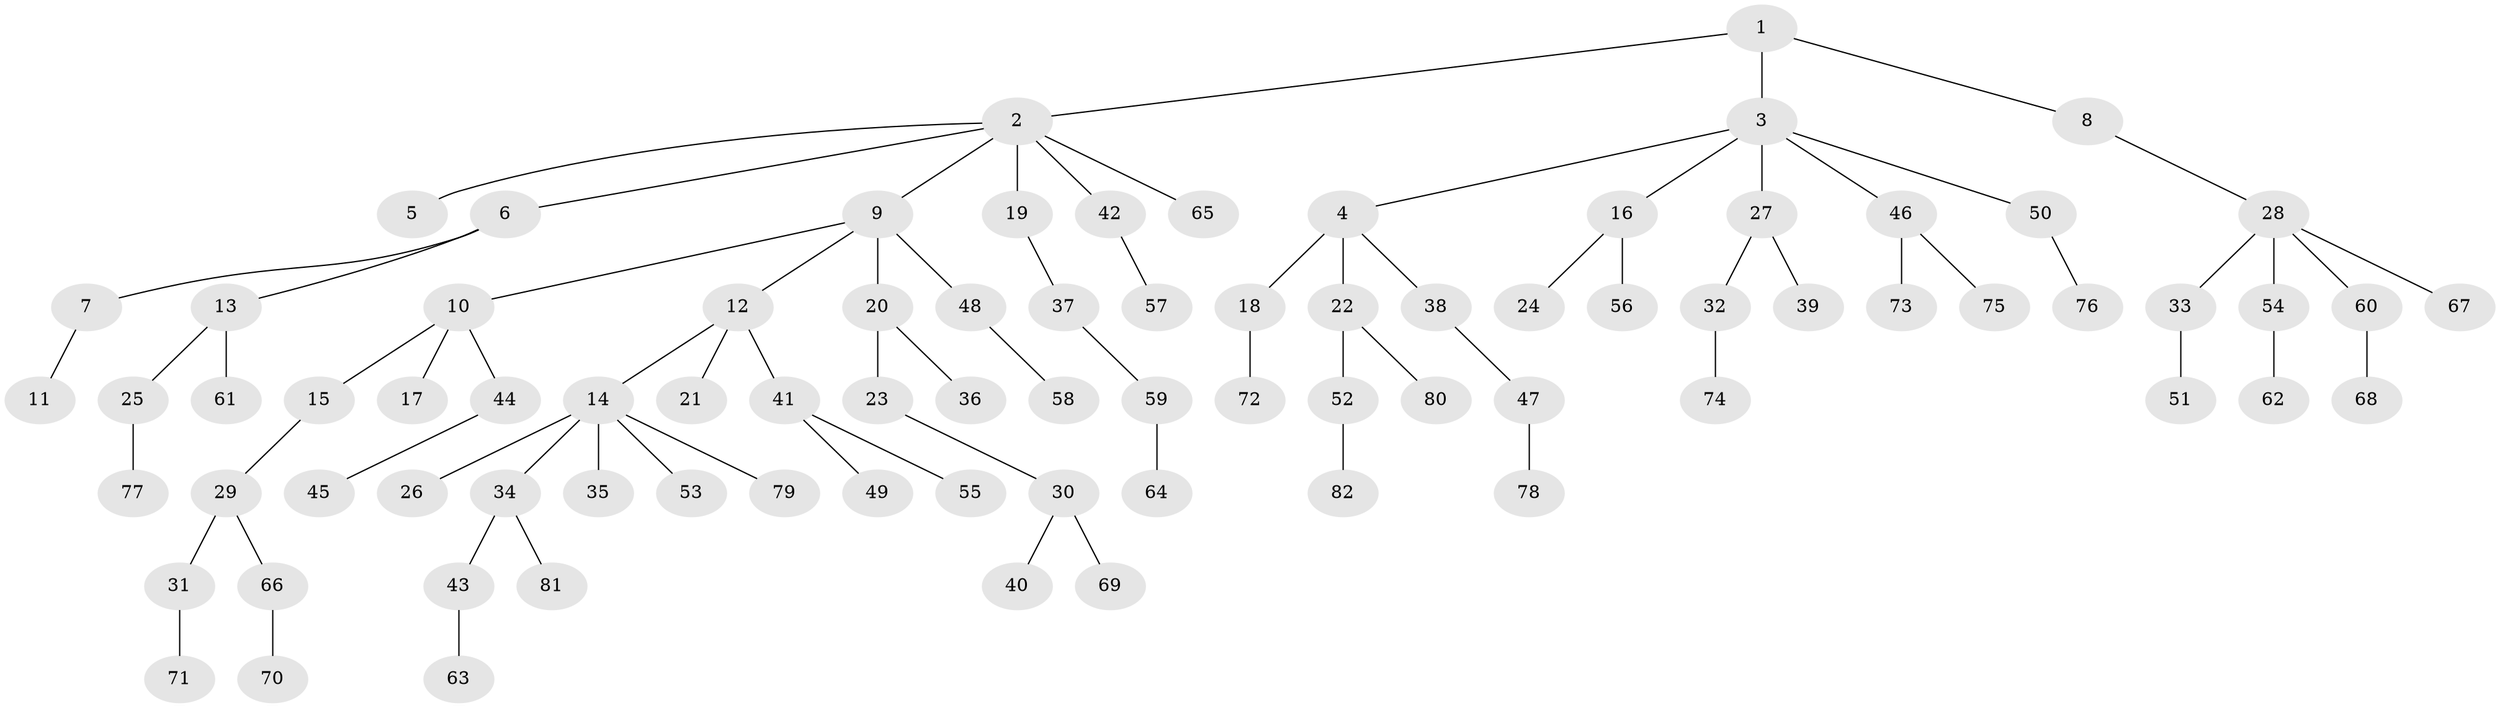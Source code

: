 // Generated by graph-tools (version 1.1) at 2025/02/03/09/25 03:02:19]
// undirected, 82 vertices, 81 edges
graph export_dot {
graph [start="1"]
  node [color=gray90,style=filled];
  1;
  2;
  3;
  4;
  5;
  6;
  7;
  8;
  9;
  10;
  11;
  12;
  13;
  14;
  15;
  16;
  17;
  18;
  19;
  20;
  21;
  22;
  23;
  24;
  25;
  26;
  27;
  28;
  29;
  30;
  31;
  32;
  33;
  34;
  35;
  36;
  37;
  38;
  39;
  40;
  41;
  42;
  43;
  44;
  45;
  46;
  47;
  48;
  49;
  50;
  51;
  52;
  53;
  54;
  55;
  56;
  57;
  58;
  59;
  60;
  61;
  62;
  63;
  64;
  65;
  66;
  67;
  68;
  69;
  70;
  71;
  72;
  73;
  74;
  75;
  76;
  77;
  78;
  79;
  80;
  81;
  82;
  1 -- 2;
  1 -- 3;
  1 -- 8;
  2 -- 5;
  2 -- 6;
  2 -- 9;
  2 -- 19;
  2 -- 42;
  2 -- 65;
  3 -- 4;
  3 -- 16;
  3 -- 27;
  3 -- 46;
  3 -- 50;
  4 -- 18;
  4 -- 22;
  4 -- 38;
  6 -- 7;
  6 -- 13;
  7 -- 11;
  8 -- 28;
  9 -- 10;
  9 -- 12;
  9 -- 20;
  9 -- 48;
  10 -- 15;
  10 -- 17;
  10 -- 44;
  12 -- 14;
  12 -- 21;
  12 -- 41;
  13 -- 25;
  13 -- 61;
  14 -- 26;
  14 -- 34;
  14 -- 35;
  14 -- 53;
  14 -- 79;
  15 -- 29;
  16 -- 24;
  16 -- 56;
  18 -- 72;
  19 -- 37;
  20 -- 23;
  20 -- 36;
  22 -- 52;
  22 -- 80;
  23 -- 30;
  25 -- 77;
  27 -- 32;
  27 -- 39;
  28 -- 33;
  28 -- 54;
  28 -- 60;
  28 -- 67;
  29 -- 31;
  29 -- 66;
  30 -- 40;
  30 -- 69;
  31 -- 71;
  32 -- 74;
  33 -- 51;
  34 -- 43;
  34 -- 81;
  37 -- 59;
  38 -- 47;
  41 -- 49;
  41 -- 55;
  42 -- 57;
  43 -- 63;
  44 -- 45;
  46 -- 73;
  46 -- 75;
  47 -- 78;
  48 -- 58;
  50 -- 76;
  52 -- 82;
  54 -- 62;
  59 -- 64;
  60 -- 68;
  66 -- 70;
}
